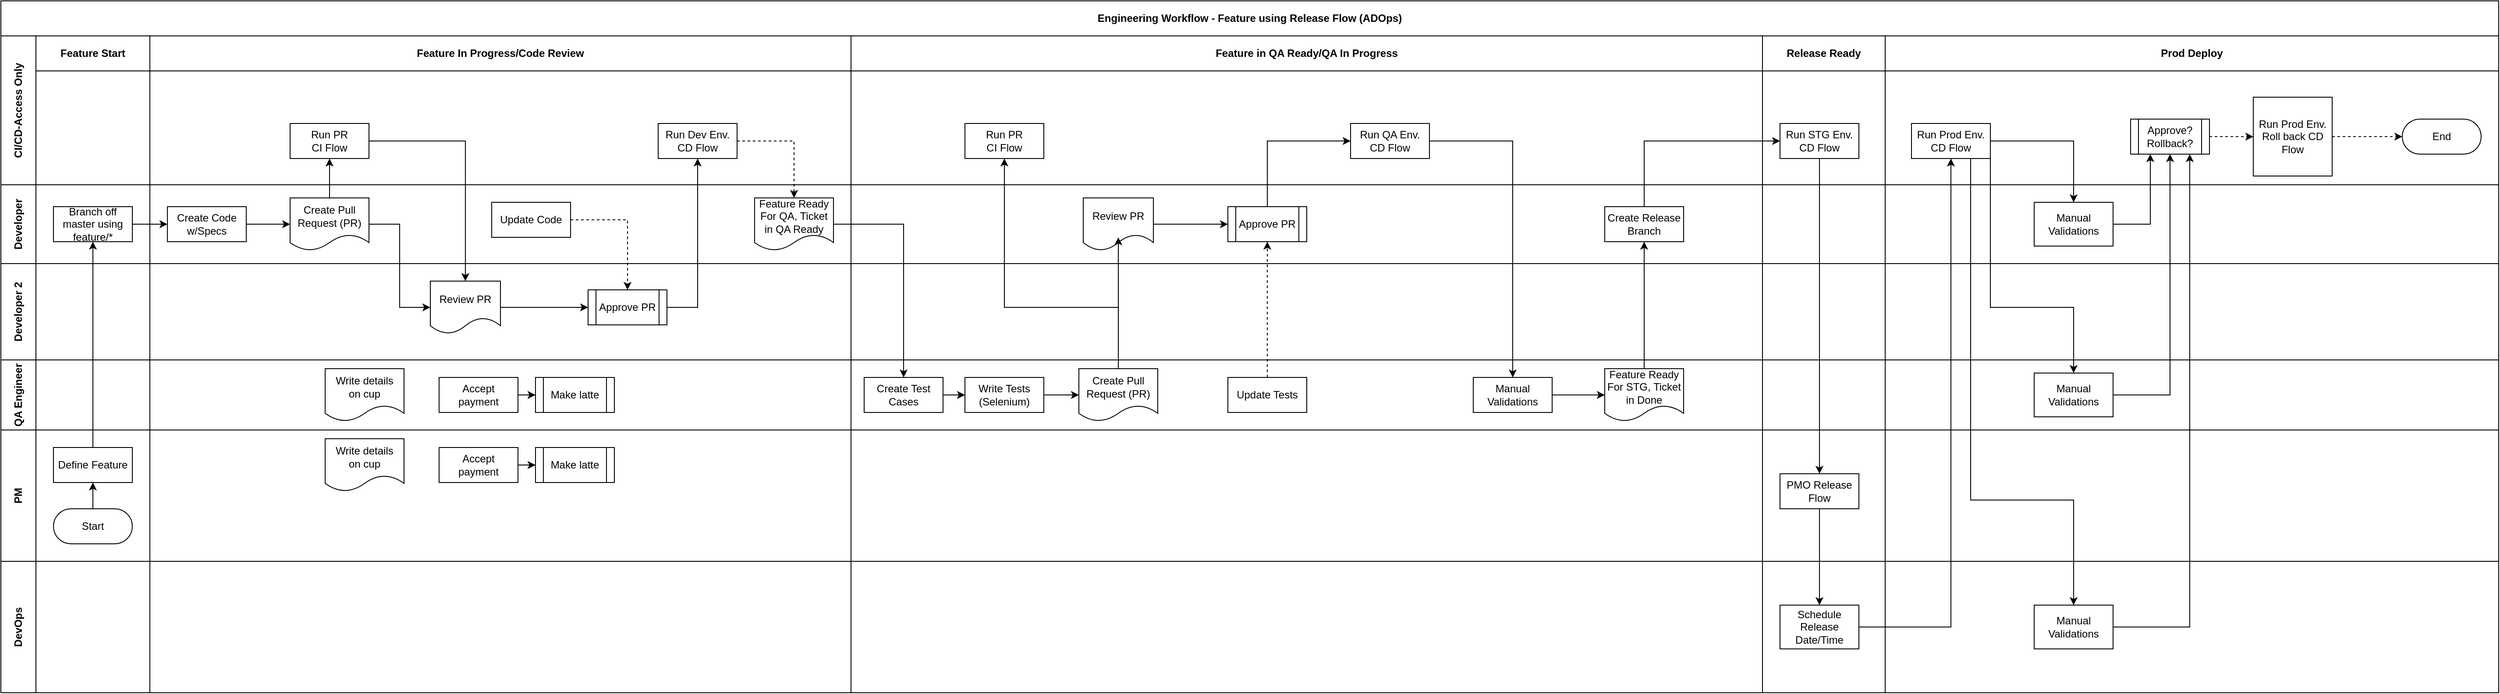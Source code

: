 <mxfile version="14.2.2" type="github">
  <diagram id="kgpKYQtTHZ0yAKxKKP6v" name="Page-1">
    <mxGraphModel dx="1822" dy="834" grid="1" gridSize="10" guides="1" tooltips="1" connect="1" arrows="1" fold="1" page="0" pageScale="1" pageWidth="1100" pageHeight="850" math="0" shadow="0">
      <root>
        <mxCell id="0" />
        <mxCell id="1" parent="0" />
        <mxCell id="3nuBFxr9cyL0pnOWT2aG-1" value="Engineering Workflow - Feature using Release Flow (ADOps)" style="shape=table;childLayout=tableLayout;rowLines=0;columnLines=0;startSize=40;html=1;whiteSpace=wrap;collapsible=0;recursiveResize=0;expand=0;fontStyle=1" parent="1" vertex="1">
          <mxGeometry x="-140" y="60" width="2850" height="790" as="geometry" />
        </mxCell>
        <mxCell id="3nuBFxr9cyL0pnOWT2aG-2" value="" style="edgeStyle=orthogonalEdgeStyle;rounded=0;orthogonalLoop=1;jettySize=auto;html=1;" parent="3nuBFxr9cyL0pnOWT2aG-1" source="3nuBFxr9cyL0pnOWT2aG-7" target="3nuBFxr9cyL0pnOWT2aG-17" edge="1">
          <mxGeometry relative="1" as="geometry" />
        </mxCell>
        <mxCell id="3nuBFxr9cyL0pnOWT2aG-3" value="CI/CD-Access Only" style="swimlane;horizontal=0;points=[[0,0.5],[1,0.5]];portConstraint=eastwest;startSize=40;html=1;whiteSpace=wrap;collapsible=0;recursiveResize=0;expand=0;" parent="3nuBFxr9cyL0pnOWT2aG-1" vertex="1">
          <mxGeometry y="40" width="2850" height="170" as="geometry" />
        </mxCell>
        <mxCell id="3nuBFxr9cyL0pnOWT2aG-4" value="Feature Start" style="swimlane;connectable=0;startSize=40;html=1;whiteSpace=wrap;collapsible=0;recursiveResize=0;expand=0;" parent="3nuBFxr9cyL0pnOWT2aG-3" vertex="1">
          <mxGeometry x="40" width="130" height="170" as="geometry" />
        </mxCell>
        <mxCell id="3nuBFxr9cyL0pnOWT2aG-8" value="Feature In Progress/Code Review" style="swimlane;connectable=0;startSize=40;html=1;whiteSpace=wrap;collapsible=0;recursiveResize=0;expand=0;" parent="3nuBFxr9cyL0pnOWT2aG-3" vertex="1">
          <mxGeometry x="170" width="800" height="170" as="geometry" />
        </mxCell>
        <mxCell id="3nuBFxr9cyL0pnOWT2aG-10" value="Run PR&lt;br&gt;CI Flow" style="rounded=0;whiteSpace=wrap;html=1;" parent="3nuBFxr9cyL0pnOWT2aG-8" vertex="1">
          <mxGeometry x="160" y="100" width="90" height="40" as="geometry" />
        </mxCell>
        <mxCell id="cpO45eYIbNJ76o1VQ8K9-133" value="Run Dev Env.&lt;br&gt;CD Flow" style="rounded=0;whiteSpace=wrap;html=1;" parent="3nuBFxr9cyL0pnOWT2aG-8" vertex="1">
          <mxGeometry x="580" y="100" width="90" height="40" as="geometry" />
        </mxCell>
        <mxCell id="cpO45eYIbNJ76o1VQ8K9-141" value="Feature in QA Ready/QA In Progress" style="swimlane;connectable=0;startSize=40;html=1;whiteSpace=wrap;collapsible=0;recursiveResize=0;expand=0;" parent="3nuBFxr9cyL0pnOWT2aG-3" vertex="1">
          <mxGeometry x="970" width="1040" height="170" as="geometry" />
        </mxCell>
        <mxCell id="cpO45eYIbNJ76o1VQ8K9-155" value="Run PR&lt;br&gt;CI Flow" style="rounded=0;whiteSpace=wrap;html=1;" parent="cpO45eYIbNJ76o1VQ8K9-141" vertex="1">
          <mxGeometry x="130" y="100" width="90" height="40" as="geometry" />
        </mxCell>
        <mxCell id="cpO45eYIbNJ76o1VQ8K9-242" value="Run QA Env.&lt;br&gt;CD Flow" style="rounded=0;whiteSpace=wrap;html=1;" parent="cpO45eYIbNJ76o1VQ8K9-141" vertex="1">
          <mxGeometry x="570" y="100" width="90" height="40" as="geometry" />
        </mxCell>
        <mxCell id="3nuBFxr9cyL0pnOWT2aG-11" value="Release Ready" style="swimlane;connectable=0;startSize=40;html=1;whiteSpace=wrap;collapsible=0;recursiveResize=0;expand=0;" parent="3nuBFxr9cyL0pnOWT2aG-3" vertex="1">
          <mxGeometry x="2010" width="140" height="170" as="geometry" />
        </mxCell>
        <mxCell id="3nuBFxr9cyL0pnOWT2aG-13" value="Run STG Env.&lt;br&gt;CD Flow" style="rounded=0;whiteSpace=wrap;html=1;" parent="3nuBFxr9cyL0pnOWT2aG-11" vertex="1">
          <mxGeometry x="20" y="100" width="90" height="40" as="geometry" />
        </mxCell>
        <mxCell id="cpO45eYIbNJ76o1VQ8K9-251" value="Prod Deploy" style="swimlane;connectable=0;startSize=40;html=1;whiteSpace=wrap;collapsible=0;recursiveResize=0;expand=0;" parent="3nuBFxr9cyL0pnOWT2aG-3" vertex="1">
          <mxGeometry x="2150" width="700" height="170" as="geometry" />
        </mxCell>
        <mxCell id="cpO45eYIbNJ76o1VQ8K9-262" value="Run Prod Env.&lt;br&gt;CD Flow" style="rounded=0;whiteSpace=wrap;html=1;" parent="cpO45eYIbNJ76o1VQ8K9-251" vertex="1">
          <mxGeometry x="30" y="100" width="90" height="40" as="geometry" />
        </mxCell>
        <mxCell id="cpO45eYIbNJ76o1VQ8K9-278" style="edgeStyle=orthogonalEdgeStyle;rounded=0;orthogonalLoop=1;jettySize=auto;html=1;exitX=1;exitY=0.5;exitDx=0;exitDy=0;entryX=0;entryY=0.5;entryDx=0;entryDy=0;dashed=1;" parent="cpO45eYIbNJ76o1VQ8K9-251" source="cpO45eYIbNJ76o1VQ8K9-273" target="cpO45eYIbNJ76o1VQ8K9-277" edge="1">
          <mxGeometry relative="1" as="geometry" />
        </mxCell>
        <mxCell id="cpO45eYIbNJ76o1VQ8K9-273" value="Approve?&lt;br&gt;Rollback?" style="shape=process;whiteSpace=wrap;html=1;backgroundOutline=1;" parent="cpO45eYIbNJ76o1VQ8K9-251" vertex="1">
          <mxGeometry x="280" y="95" width="90" height="40" as="geometry" />
        </mxCell>
        <mxCell id="cpO45eYIbNJ76o1VQ8K9-277" value="Run Prod Env.&lt;br&gt;Roll back CD Flow" style="rounded=0;whiteSpace=wrap;html=1;" parent="cpO45eYIbNJ76o1VQ8K9-251" vertex="1">
          <mxGeometry x="420" y="70" width="90" height="90" as="geometry" />
        </mxCell>
        <mxCell id="3nuBFxr9cyL0pnOWT2aG-15" value="Developer" style="swimlane;horizontal=0;points=[[0,0.5],[1,0.5]];portConstraint=eastwest;startSize=40;html=1;whiteSpace=wrap;collapsible=0;recursiveResize=0;expand=0;" parent="3nuBFxr9cyL0pnOWT2aG-1" vertex="1">
          <mxGeometry y="210" width="2850" height="90" as="geometry" />
        </mxCell>
        <mxCell id="3nuBFxr9cyL0pnOWT2aG-16" value="" style="swimlane;connectable=0;startSize=0;html=1;whiteSpace=wrap;collapsible=0;recursiveResize=0;expand=0;" parent="3nuBFxr9cyL0pnOWT2aG-15" vertex="1">
          <mxGeometry x="40" width="130" height="90" as="geometry" />
        </mxCell>
        <mxCell id="3nuBFxr9cyL0pnOWT2aG-17" value="Branch off master using feature/*" style="rounded=0;whiteSpace=wrap;html=1;" parent="3nuBFxr9cyL0pnOWT2aG-16" vertex="1">
          <mxGeometry x="20" y="25" width="90" height="40" as="geometry" />
        </mxCell>
        <mxCell id="3nuBFxr9cyL0pnOWT2aG-18" value="" style="swimlane;connectable=0;startSize=0;html=1;whiteSpace=wrap;collapsible=0;recursiveResize=0;expand=0;" parent="3nuBFxr9cyL0pnOWT2aG-15" vertex="1">
          <mxGeometry x="170" width="800" height="90" as="geometry" />
        </mxCell>
        <mxCell id="cpO45eYIbNJ76o1VQ8K9-151" style="edgeStyle=orthogonalEdgeStyle;rounded=0;orthogonalLoop=1;jettySize=auto;html=1;exitX=1;exitY=0.5;exitDx=0;exitDy=0;entryX=0;entryY=0.5;entryDx=0;entryDy=0;" parent="3nuBFxr9cyL0pnOWT2aG-18" source="3nuBFxr9cyL0pnOWT2aG-9" target="cpO45eYIbNJ76o1VQ8K9-7" edge="1">
          <mxGeometry relative="1" as="geometry" />
        </mxCell>
        <mxCell id="3nuBFxr9cyL0pnOWT2aG-9" value="Create Code&lt;br&gt;w/Specs" style="rounded=0;whiteSpace=wrap;html=1;" parent="3nuBFxr9cyL0pnOWT2aG-18" vertex="1">
          <mxGeometry x="20" y="25" width="90" height="40" as="geometry" />
        </mxCell>
        <mxCell id="cpO45eYIbNJ76o1VQ8K9-7" value="Create Pull Request (PR)" style="shape=document;whiteSpace=wrap;html=1;boundedLbl=1;" parent="3nuBFxr9cyL0pnOWT2aG-18" vertex="1">
          <mxGeometry x="160" y="15" width="90" height="60" as="geometry" />
        </mxCell>
        <mxCell id="cpO45eYIbNJ76o1VQ8K9-130" value="Update Code" style="rounded=0;whiteSpace=wrap;html=1;" parent="3nuBFxr9cyL0pnOWT2aG-18" vertex="1">
          <mxGeometry x="390" y="20" width="90" height="40" as="geometry" />
        </mxCell>
        <mxCell id="cpO45eYIbNJ76o1VQ8K9-146" value="Feature Ready For QA, Ticket in QA Ready" style="shape=document;whiteSpace=wrap;html=1;boundedLbl=1;" parent="3nuBFxr9cyL0pnOWT2aG-18" vertex="1">
          <mxGeometry x="690" y="15" width="90" height="60" as="geometry" />
        </mxCell>
        <mxCell id="cpO45eYIbNJ76o1VQ8K9-142" style="swimlane;connectable=0;startSize=0;html=1;whiteSpace=wrap;collapsible=0;recursiveResize=0;expand=0;" parent="3nuBFxr9cyL0pnOWT2aG-15" vertex="1">
          <mxGeometry x="970" width="1040" height="90" as="geometry" />
        </mxCell>
        <mxCell id="cpO45eYIbNJ76o1VQ8K9-156" value="Review PR" style="shape=document;whiteSpace=wrap;html=1;boundedLbl=1;" parent="cpO45eYIbNJ76o1VQ8K9-142" vertex="1">
          <mxGeometry x="265" y="15" width="80" height="60" as="geometry" />
        </mxCell>
        <mxCell id="cpO45eYIbNJ76o1VQ8K9-163" value="Approve PR" style="shape=process;whiteSpace=wrap;html=1;backgroundOutline=1;" parent="cpO45eYIbNJ76o1VQ8K9-142" vertex="1">
          <mxGeometry x="430" y="25" width="90" height="40" as="geometry" />
        </mxCell>
        <mxCell id="cpO45eYIbNJ76o1VQ8K9-162" style="edgeStyle=orthogonalEdgeStyle;rounded=0;orthogonalLoop=1;jettySize=auto;html=1;exitX=1;exitY=0.5;exitDx=0;exitDy=0;entryX=0;entryY=0.5;entryDx=0;entryDy=0;" parent="cpO45eYIbNJ76o1VQ8K9-142" source="cpO45eYIbNJ76o1VQ8K9-156" target="cpO45eYIbNJ76o1VQ8K9-163" edge="1">
          <mxGeometry relative="1" as="geometry">
            <mxPoint x="440" y="135" as="sourcePoint" />
          </mxGeometry>
        </mxCell>
        <mxCell id="cpO45eYIbNJ76o1VQ8K9-249" value="Create Release Branch" style="rounded=0;whiteSpace=wrap;html=1;" parent="cpO45eYIbNJ76o1VQ8K9-142" vertex="1">
          <mxGeometry x="860" y="25" width="90" height="40" as="geometry" />
        </mxCell>
        <mxCell id="3nuBFxr9cyL0pnOWT2aG-23" value="" style="swimlane;connectable=0;startSize=0;html=1;whiteSpace=wrap;collapsible=0;recursiveResize=0;expand=0;" parent="3nuBFxr9cyL0pnOWT2aG-15" vertex="1">
          <mxGeometry x="2010" width="140" height="90" as="geometry" />
        </mxCell>
        <mxCell id="cpO45eYIbNJ76o1VQ8K9-252" style="swimlane;connectable=0;startSize=0;html=1;whiteSpace=wrap;collapsible=0;recursiveResize=0;expand=0;" parent="3nuBFxr9cyL0pnOWT2aG-15" vertex="1">
          <mxGeometry x="2150" width="700" height="90" as="geometry" />
        </mxCell>
        <mxCell id="cpO45eYIbNJ76o1VQ8K9-268" value="Manual Validations" style="rounded=0;whiteSpace=wrap;html=1;" parent="cpO45eYIbNJ76o1VQ8K9-252" vertex="1">
          <mxGeometry x="170" y="20" width="90" height="50" as="geometry" />
        </mxCell>
        <mxCell id="cpO45eYIbNJ76o1VQ8K9-150" style="edgeStyle=orthogonalEdgeStyle;rounded=0;orthogonalLoop=1;jettySize=auto;html=1;exitX=1;exitY=0.5;exitDx=0;exitDy=0;entryX=0;entryY=0.5;entryDx=0;entryDy=0;" parent="3nuBFxr9cyL0pnOWT2aG-15" source="3nuBFxr9cyL0pnOWT2aG-17" target="3nuBFxr9cyL0pnOWT2aG-9" edge="1">
          <mxGeometry relative="1" as="geometry" />
        </mxCell>
        <mxCell id="3nuBFxr9cyL0pnOWT2aG-27" value="" style="edgeStyle=orthogonalEdgeStyle;rounded=0;orthogonalLoop=1;jettySize=auto;html=1;entryX=0.5;entryY=0;entryDx=0;entryDy=0;" parent="3nuBFxr9cyL0pnOWT2aG-1" source="3nuBFxr9cyL0pnOWT2aG-10" target="3nuBFxr9cyL0pnOWT2aG-21" edge="1">
          <mxGeometry relative="1" as="geometry" />
        </mxCell>
        <mxCell id="cpO45eYIbNJ76o1VQ8K9-1" value="Developer 2" style="swimlane;horizontal=0;points=[[0,0.5],[1,0.5]];portConstraint=eastwest;startSize=40;html=1;whiteSpace=wrap;collapsible=0;recursiveResize=0;expand=0;" parent="3nuBFxr9cyL0pnOWT2aG-1" vertex="1">
          <mxGeometry y="300" width="2850" height="110" as="geometry" />
        </mxCell>
        <mxCell id="cpO45eYIbNJ76o1VQ8K9-2" value="" style="swimlane;connectable=0;startSize=0;html=1;whiteSpace=wrap;collapsible=0;recursiveResize=0;expand=0;" parent="cpO45eYIbNJ76o1VQ8K9-1" vertex="1">
          <mxGeometry x="40" width="130" height="110" as="geometry" />
        </mxCell>
        <mxCell id="cpO45eYIbNJ76o1VQ8K9-4" value="" style="swimlane;connectable=0;startSize=0;html=1;whiteSpace=wrap;collapsible=0;recursiveResize=0;expand=0;" parent="cpO45eYIbNJ76o1VQ8K9-1" vertex="1">
          <mxGeometry x="170" width="800" height="110" as="geometry" />
        </mxCell>
        <mxCell id="cpO45eYIbNJ76o1VQ8K9-5" value="" style="edgeStyle=orthogonalEdgeStyle;rounded=0;orthogonalLoop=1;jettySize=auto;html=1;" parent="cpO45eYIbNJ76o1VQ8K9-4" edge="1">
          <mxGeometry relative="1" as="geometry">
            <mxPoint x="420" y="40" as="sourcePoint" />
          </mxGeometry>
        </mxCell>
        <mxCell id="cpO45eYIbNJ76o1VQ8K9-131" style="edgeStyle=orthogonalEdgeStyle;rounded=0;orthogonalLoop=1;jettySize=auto;html=1;exitX=1;exitY=0.5;exitDx=0;exitDy=0;entryX=0;entryY=0.5;entryDx=0;entryDy=0;" parent="cpO45eYIbNJ76o1VQ8K9-4" source="3nuBFxr9cyL0pnOWT2aG-21" target="3nuBFxr9cyL0pnOWT2aG-22" edge="1">
          <mxGeometry relative="1" as="geometry" />
        </mxCell>
        <mxCell id="3nuBFxr9cyL0pnOWT2aG-21" value="Review PR" style="shape=document;whiteSpace=wrap;html=1;boundedLbl=1;" parent="cpO45eYIbNJ76o1VQ8K9-4" vertex="1">
          <mxGeometry x="320" y="20" width="80" height="60" as="geometry" />
        </mxCell>
        <mxCell id="3nuBFxr9cyL0pnOWT2aG-22" value="Approve PR" style="shape=process;whiteSpace=wrap;html=1;backgroundOutline=1;" parent="cpO45eYIbNJ76o1VQ8K9-4" vertex="1">
          <mxGeometry x="500" y="30" width="90" height="40" as="geometry" />
        </mxCell>
        <mxCell id="cpO45eYIbNJ76o1VQ8K9-143" style="swimlane;connectable=0;startSize=0;html=1;whiteSpace=wrap;collapsible=0;recursiveResize=0;expand=0;" parent="cpO45eYIbNJ76o1VQ8K9-1" vertex="1">
          <mxGeometry x="970" width="1040" height="110" as="geometry" />
        </mxCell>
        <mxCell id="cpO45eYIbNJ76o1VQ8K9-9" value="" style="swimlane;connectable=0;startSize=0;html=1;whiteSpace=wrap;collapsible=0;recursiveResize=0;expand=0;" parent="cpO45eYIbNJ76o1VQ8K9-1" vertex="1">
          <mxGeometry x="2010" width="140" height="110" as="geometry" />
        </mxCell>
        <mxCell id="cpO45eYIbNJ76o1VQ8K9-253" style="swimlane;connectable=0;startSize=0;html=1;whiteSpace=wrap;collapsible=0;recursiveResize=0;expand=0;" parent="cpO45eYIbNJ76o1VQ8K9-1" vertex="1">
          <mxGeometry x="2150" width="700" height="110" as="geometry" />
        </mxCell>
        <mxCell id="cpO45eYIbNJ76o1VQ8K9-10" value="QA Engineer" style="swimlane;horizontal=0;points=[[0,0.5],[1,0.5]];portConstraint=eastwest;startSize=40;html=1;whiteSpace=wrap;collapsible=0;recursiveResize=0;expand=0;" parent="3nuBFxr9cyL0pnOWT2aG-1" vertex="1">
          <mxGeometry y="410" width="2850" height="80" as="geometry" />
        </mxCell>
        <mxCell id="cpO45eYIbNJ76o1VQ8K9-11" value="" style="swimlane;connectable=0;startSize=0;html=1;whiteSpace=wrap;collapsible=0;recursiveResize=0;expand=0;" parent="cpO45eYIbNJ76o1VQ8K9-10" vertex="1">
          <mxGeometry x="40" width="130" height="80" as="geometry" />
        </mxCell>
        <mxCell id="cpO45eYIbNJ76o1VQ8K9-13" value="" style="swimlane;connectable=0;startSize=0;html=1;whiteSpace=wrap;collapsible=0;recursiveResize=0;expand=0;" parent="cpO45eYIbNJ76o1VQ8K9-10" vertex="1">
          <mxGeometry x="170" width="800" height="80" as="geometry" />
        </mxCell>
        <mxCell id="cpO45eYIbNJ76o1VQ8K9-14" value="" style="edgeStyle=orthogonalEdgeStyle;rounded=0;orthogonalLoop=1;jettySize=auto;html=1;" parent="cpO45eYIbNJ76o1VQ8K9-13" source="cpO45eYIbNJ76o1VQ8K9-15" target="cpO45eYIbNJ76o1VQ8K9-17" edge="1">
          <mxGeometry relative="1" as="geometry" />
        </mxCell>
        <mxCell id="cpO45eYIbNJ76o1VQ8K9-15" value="Accept&lt;br&gt;payment" style="rounded=0;whiteSpace=wrap;html=1;" parent="cpO45eYIbNJ76o1VQ8K9-13" vertex="1">
          <mxGeometry x="330" y="20" width="90" height="40" as="geometry" />
        </mxCell>
        <mxCell id="cpO45eYIbNJ76o1VQ8K9-16" value="Write details&lt;br&gt;on cup" style="shape=document;whiteSpace=wrap;html=1;boundedLbl=1;" parent="cpO45eYIbNJ76o1VQ8K9-13" vertex="1">
          <mxGeometry x="200" y="10" width="90" height="60" as="geometry" />
        </mxCell>
        <mxCell id="cpO45eYIbNJ76o1VQ8K9-17" value="Make latte" style="shape=process;whiteSpace=wrap;html=1;backgroundOutline=1;" parent="cpO45eYIbNJ76o1VQ8K9-13" vertex="1">
          <mxGeometry x="440" y="20" width="90" height="40" as="geometry" />
        </mxCell>
        <mxCell id="cpO45eYIbNJ76o1VQ8K9-144" style="swimlane;connectable=0;startSize=0;html=1;whiteSpace=wrap;collapsible=0;recursiveResize=0;expand=0;" parent="cpO45eYIbNJ76o1VQ8K9-10" vertex="1">
          <mxGeometry x="970" width="1040" height="80" as="geometry" />
        </mxCell>
        <mxCell id="cpO45eYIbNJ76o1VQ8K9-154" style="edgeStyle=orthogonalEdgeStyle;rounded=0;orthogonalLoop=1;jettySize=auto;html=1;exitX=1;exitY=0.5;exitDx=0;exitDy=0;entryX=0;entryY=0.5;entryDx=0;entryDy=0;" parent="cpO45eYIbNJ76o1VQ8K9-144" source="cpO45eYIbNJ76o1VQ8K9-147" target="cpO45eYIbNJ76o1VQ8K9-153" edge="1">
          <mxGeometry relative="1" as="geometry" />
        </mxCell>
        <mxCell id="cpO45eYIbNJ76o1VQ8K9-147" value="Create Test Cases" style="rounded=0;whiteSpace=wrap;html=1;" parent="cpO45eYIbNJ76o1VQ8K9-144" vertex="1">
          <mxGeometry x="15" y="20" width="90" height="40" as="geometry" />
        </mxCell>
        <mxCell id="cpO45eYIbNJ76o1VQ8K9-158" style="edgeStyle=orthogonalEdgeStyle;rounded=0;orthogonalLoop=1;jettySize=auto;html=1;exitX=1;exitY=0.5;exitDx=0;exitDy=0;entryX=0;entryY=0.5;entryDx=0;entryDy=0;" parent="cpO45eYIbNJ76o1VQ8K9-144" source="cpO45eYIbNJ76o1VQ8K9-153" target="cpO45eYIbNJ76o1VQ8K9-157" edge="1">
          <mxGeometry relative="1" as="geometry" />
        </mxCell>
        <mxCell id="cpO45eYIbNJ76o1VQ8K9-153" value="Write Tests (Selenium)" style="rounded=0;whiteSpace=wrap;html=1;" parent="cpO45eYIbNJ76o1VQ8K9-144" vertex="1">
          <mxGeometry x="130" y="20" width="90" height="40" as="geometry" />
        </mxCell>
        <mxCell id="cpO45eYIbNJ76o1VQ8K9-157" value="Create Pull Request (PR)" style="shape=document;whiteSpace=wrap;html=1;boundedLbl=1;" parent="cpO45eYIbNJ76o1VQ8K9-144" vertex="1">
          <mxGeometry x="260" y="10" width="90" height="60" as="geometry" />
        </mxCell>
        <mxCell id="cpO45eYIbNJ76o1VQ8K9-161" value="Update Tests" style="rounded=0;whiteSpace=wrap;html=1;" parent="cpO45eYIbNJ76o1VQ8K9-144" vertex="1">
          <mxGeometry x="430" y="20" width="90" height="40" as="geometry" />
        </mxCell>
        <mxCell id="cpO45eYIbNJ76o1VQ8K9-247" style="edgeStyle=orthogonalEdgeStyle;rounded=0;orthogonalLoop=1;jettySize=auto;html=1;exitX=1;exitY=0.5;exitDx=0;exitDy=0;entryX=0;entryY=0.5;entryDx=0;entryDy=0;" parent="cpO45eYIbNJ76o1VQ8K9-144" source="cpO45eYIbNJ76o1VQ8K9-244" target="cpO45eYIbNJ76o1VQ8K9-246" edge="1">
          <mxGeometry relative="1" as="geometry" />
        </mxCell>
        <mxCell id="cpO45eYIbNJ76o1VQ8K9-244" value="Manual Validations" style="rounded=0;whiteSpace=wrap;html=1;" parent="cpO45eYIbNJ76o1VQ8K9-144" vertex="1">
          <mxGeometry x="710" y="20" width="90" height="40" as="geometry" />
        </mxCell>
        <mxCell id="cpO45eYIbNJ76o1VQ8K9-246" value="Feature Ready For STG, Ticket in Done" style="shape=document;whiteSpace=wrap;html=1;boundedLbl=1;" parent="cpO45eYIbNJ76o1VQ8K9-144" vertex="1">
          <mxGeometry x="860" y="10" width="90" height="60" as="geometry" />
        </mxCell>
        <mxCell id="cpO45eYIbNJ76o1VQ8K9-18" value="" style="swimlane;connectable=0;startSize=0;html=1;whiteSpace=wrap;collapsible=0;recursiveResize=0;expand=0;" parent="cpO45eYIbNJ76o1VQ8K9-10" vertex="1">
          <mxGeometry x="2010" width="140" height="80" as="geometry" />
        </mxCell>
        <mxCell id="cpO45eYIbNJ76o1VQ8K9-254" style="swimlane;connectable=0;startSize=0;html=1;whiteSpace=wrap;collapsible=0;recursiveResize=0;expand=0;" parent="cpO45eYIbNJ76o1VQ8K9-10" vertex="1">
          <mxGeometry x="2150" width="700" height="80" as="geometry" />
        </mxCell>
        <mxCell id="cpO45eYIbNJ76o1VQ8K9-269" value="Manual Validations" style="rounded=0;whiteSpace=wrap;html=1;" parent="cpO45eYIbNJ76o1VQ8K9-254" vertex="1">
          <mxGeometry x="170" y="15" width="90" height="50" as="geometry" />
        </mxCell>
        <mxCell id="cpO45eYIbNJ76o1VQ8K9-19" value="PM" style="swimlane;horizontal=0;points=[[0,0.5],[1,0.5]];portConstraint=eastwest;startSize=40;html=1;whiteSpace=wrap;collapsible=0;recursiveResize=0;expand=0;" parent="3nuBFxr9cyL0pnOWT2aG-1" vertex="1">
          <mxGeometry y="490" width="2850" height="150" as="geometry" />
        </mxCell>
        <mxCell id="cpO45eYIbNJ76o1VQ8K9-20" value="" style="swimlane;connectable=0;startSize=0;html=1;whiteSpace=wrap;collapsible=0;recursiveResize=0;expand=0;" parent="cpO45eYIbNJ76o1VQ8K9-19" vertex="1">
          <mxGeometry x="40" width="130" height="150" as="geometry" />
        </mxCell>
        <mxCell id="3nuBFxr9cyL0pnOWT2aG-6" value="Start" style="rounded=1;whiteSpace=wrap;html=1;arcSize=50;" parent="cpO45eYIbNJ76o1VQ8K9-20" vertex="1">
          <mxGeometry x="20" y="90" width="90" height="40" as="geometry" />
        </mxCell>
        <mxCell id="3nuBFxr9cyL0pnOWT2aG-7" value="Define Feature" style="rounded=0;whiteSpace=wrap;html=1;" parent="cpO45eYIbNJ76o1VQ8K9-20" vertex="1">
          <mxGeometry x="20" y="20" width="90" height="40" as="geometry" />
        </mxCell>
        <mxCell id="3nuBFxr9cyL0pnOWT2aG-5" style="edgeStyle=orthogonalEdgeStyle;rounded=0;orthogonalLoop=1;jettySize=auto;html=1;" parent="cpO45eYIbNJ76o1VQ8K9-20" source="3nuBFxr9cyL0pnOWT2aG-6" target="3nuBFxr9cyL0pnOWT2aG-7" edge="1">
          <mxGeometry relative="1" as="geometry" />
        </mxCell>
        <mxCell id="cpO45eYIbNJ76o1VQ8K9-22" value="" style="swimlane;connectable=0;startSize=0;html=1;whiteSpace=wrap;collapsible=0;recursiveResize=0;expand=0;" parent="cpO45eYIbNJ76o1VQ8K9-19" vertex="1">
          <mxGeometry x="170" width="800" height="150" as="geometry" />
        </mxCell>
        <mxCell id="cpO45eYIbNJ76o1VQ8K9-23" value="" style="edgeStyle=orthogonalEdgeStyle;rounded=0;orthogonalLoop=1;jettySize=auto;html=1;" parent="cpO45eYIbNJ76o1VQ8K9-22" source="cpO45eYIbNJ76o1VQ8K9-24" target="cpO45eYIbNJ76o1VQ8K9-26" edge="1">
          <mxGeometry relative="1" as="geometry" />
        </mxCell>
        <mxCell id="cpO45eYIbNJ76o1VQ8K9-24" value="Accept&lt;br&gt;payment" style="rounded=0;whiteSpace=wrap;html=1;" parent="cpO45eYIbNJ76o1VQ8K9-22" vertex="1">
          <mxGeometry x="330" y="20" width="90" height="40" as="geometry" />
        </mxCell>
        <mxCell id="cpO45eYIbNJ76o1VQ8K9-25" value="Write details&lt;br&gt;on cup" style="shape=document;whiteSpace=wrap;html=1;boundedLbl=1;" parent="cpO45eYIbNJ76o1VQ8K9-22" vertex="1">
          <mxGeometry x="200" y="10" width="90" height="60" as="geometry" />
        </mxCell>
        <mxCell id="cpO45eYIbNJ76o1VQ8K9-26" value="Make latte" style="shape=process;whiteSpace=wrap;html=1;backgroundOutline=1;" parent="cpO45eYIbNJ76o1VQ8K9-22" vertex="1">
          <mxGeometry x="440" y="20" width="90" height="40" as="geometry" />
        </mxCell>
        <mxCell id="cpO45eYIbNJ76o1VQ8K9-145" style="swimlane;connectable=0;startSize=0;html=1;whiteSpace=wrap;collapsible=0;recursiveResize=0;expand=0;" parent="cpO45eYIbNJ76o1VQ8K9-19" vertex="1">
          <mxGeometry x="970" width="1040" height="150" as="geometry" />
        </mxCell>
        <mxCell id="cpO45eYIbNJ76o1VQ8K9-27" value="" style="swimlane;connectable=0;startSize=0;html=1;whiteSpace=wrap;collapsible=0;recursiveResize=0;expand=0;" parent="cpO45eYIbNJ76o1VQ8K9-19" vertex="1">
          <mxGeometry x="2010" width="140" height="150" as="geometry" />
        </mxCell>
        <mxCell id="cpO45eYIbNJ76o1VQ8K9-29" value="PMO Release Flow" style="rounded=0;whiteSpace=wrap;html=1;" parent="cpO45eYIbNJ76o1VQ8K9-27" vertex="1">
          <mxGeometry x="20" y="50" width="90" height="40" as="geometry" />
        </mxCell>
        <mxCell id="cpO45eYIbNJ76o1VQ8K9-255" style="swimlane;connectable=0;startSize=0;html=1;whiteSpace=wrap;collapsible=0;recursiveResize=0;expand=0;" parent="cpO45eYIbNJ76o1VQ8K9-19" vertex="1">
          <mxGeometry x="2150" width="700" height="150" as="geometry" />
        </mxCell>
        <mxCell id="cpO45eYIbNJ76o1VQ8K9-256" value="DevOps" style="swimlane;horizontal=0;points=[[0,0.5],[1,0.5]];portConstraint=eastwest;startSize=40;html=1;whiteSpace=wrap;collapsible=0;recursiveResize=0;expand=0;" parent="3nuBFxr9cyL0pnOWT2aG-1" vertex="1">
          <mxGeometry y="640" width="2850" height="150" as="geometry" />
        </mxCell>
        <mxCell id="cpO45eYIbNJ76o1VQ8K9-257" style="swimlane;connectable=0;startSize=0;html=1;whiteSpace=wrap;collapsible=0;recursiveResize=0;expand=0;" parent="cpO45eYIbNJ76o1VQ8K9-256" vertex="1">
          <mxGeometry x="40" width="130" height="150" as="geometry" />
        </mxCell>
        <mxCell id="cpO45eYIbNJ76o1VQ8K9-258" value="" style="swimlane;connectable=0;startSize=0;html=1;whiteSpace=wrap;collapsible=0;recursiveResize=0;expand=0;" parent="cpO45eYIbNJ76o1VQ8K9-256" vertex="1">
          <mxGeometry x="170" width="800" height="150" as="geometry" />
        </mxCell>
        <mxCell id="cpO45eYIbNJ76o1VQ8K9-259" style="swimlane;connectable=0;startSize=0;html=1;whiteSpace=wrap;collapsible=0;recursiveResize=0;expand=0;" parent="cpO45eYIbNJ76o1VQ8K9-256" vertex="1">
          <mxGeometry x="970" width="1040" height="150" as="geometry" />
        </mxCell>
        <mxCell id="cpO45eYIbNJ76o1VQ8K9-260" style="swimlane;connectable=0;startSize=0;html=1;whiteSpace=wrap;collapsible=0;recursiveResize=0;expand=0;" parent="cpO45eYIbNJ76o1VQ8K9-256" vertex="1">
          <mxGeometry x="2010" width="140" height="150" as="geometry" />
        </mxCell>
        <mxCell id="cpO45eYIbNJ76o1VQ8K9-263" value="Schedule Release Date/Time" style="rounded=0;whiteSpace=wrap;html=1;" parent="cpO45eYIbNJ76o1VQ8K9-260" vertex="1">
          <mxGeometry x="20" y="50" width="90" height="50" as="geometry" />
        </mxCell>
        <mxCell id="cpO45eYIbNJ76o1VQ8K9-261" style="swimlane;connectable=0;startSize=0;html=1;whiteSpace=wrap;collapsible=0;recursiveResize=0;expand=0;" parent="cpO45eYIbNJ76o1VQ8K9-256" vertex="1">
          <mxGeometry x="2150" width="700" height="150" as="geometry" />
        </mxCell>
        <mxCell id="cpO45eYIbNJ76o1VQ8K9-267" value="Manual Validations" style="rounded=0;whiteSpace=wrap;html=1;" parent="cpO45eYIbNJ76o1VQ8K9-261" vertex="1">
          <mxGeometry x="170" y="50" width="90" height="50" as="geometry" />
        </mxCell>
        <mxCell id="cpO45eYIbNJ76o1VQ8K9-72" style="edgeStyle=orthogonalEdgeStyle;rounded=0;orthogonalLoop=1;jettySize=auto;html=1;exitX=0.5;exitY=0;exitDx=0;exitDy=0;entryX=0.5;entryY=1;entryDx=0;entryDy=0;" parent="3nuBFxr9cyL0pnOWT2aG-1" source="cpO45eYIbNJ76o1VQ8K9-7" target="3nuBFxr9cyL0pnOWT2aG-10" edge="1">
          <mxGeometry relative="1" as="geometry" />
        </mxCell>
        <mxCell id="cpO45eYIbNJ76o1VQ8K9-75" style="edgeStyle=orthogonalEdgeStyle;rounded=0;orthogonalLoop=1;jettySize=auto;html=1;exitX=1;exitY=0.5;exitDx=0;exitDy=0;entryX=0;entryY=0.5;entryDx=0;entryDy=0;" parent="3nuBFxr9cyL0pnOWT2aG-1" source="cpO45eYIbNJ76o1VQ8K9-7" target="3nuBFxr9cyL0pnOWT2aG-21" edge="1">
          <mxGeometry relative="1" as="geometry" />
        </mxCell>
        <mxCell id="cpO45eYIbNJ76o1VQ8K9-132" style="edgeStyle=orthogonalEdgeStyle;rounded=0;orthogonalLoop=1;jettySize=auto;html=1;exitX=1;exitY=0.5;exitDx=0;exitDy=0;entryX=0.5;entryY=0;entryDx=0;entryDy=0;dashed=1;" parent="3nuBFxr9cyL0pnOWT2aG-1" source="cpO45eYIbNJ76o1VQ8K9-130" target="3nuBFxr9cyL0pnOWT2aG-22" edge="1">
          <mxGeometry relative="1" as="geometry" />
        </mxCell>
        <mxCell id="cpO45eYIbNJ76o1VQ8K9-135" style="edgeStyle=orthogonalEdgeStyle;rounded=0;orthogonalLoop=1;jettySize=auto;html=1;exitX=1;exitY=0.5;exitDx=0;exitDy=0;entryX=0.5;entryY=1;entryDx=0;entryDy=0;" parent="3nuBFxr9cyL0pnOWT2aG-1" source="3nuBFxr9cyL0pnOWT2aG-22" target="cpO45eYIbNJ76o1VQ8K9-133" edge="1">
          <mxGeometry relative="1" as="geometry" />
        </mxCell>
        <mxCell id="cpO45eYIbNJ76o1VQ8K9-149" style="edgeStyle=orthogonalEdgeStyle;rounded=0;orthogonalLoop=1;jettySize=auto;html=1;exitX=1;exitY=0.5;exitDx=0;exitDy=0;entryX=0.5;entryY=0;entryDx=0;entryDy=0;dashed=1;" parent="3nuBFxr9cyL0pnOWT2aG-1" source="cpO45eYIbNJ76o1VQ8K9-133" target="cpO45eYIbNJ76o1VQ8K9-146" edge="1">
          <mxGeometry relative="1" as="geometry" />
        </mxCell>
        <mxCell id="cpO45eYIbNJ76o1VQ8K9-152" style="edgeStyle=orthogonalEdgeStyle;rounded=0;orthogonalLoop=1;jettySize=auto;html=1;exitX=1;exitY=0.5;exitDx=0;exitDy=0;entryX=0.5;entryY=0;entryDx=0;entryDy=0;" parent="3nuBFxr9cyL0pnOWT2aG-1" source="cpO45eYIbNJ76o1VQ8K9-146" target="cpO45eYIbNJ76o1VQ8K9-147" edge="1">
          <mxGeometry relative="1" as="geometry" />
        </mxCell>
        <mxCell id="cpO45eYIbNJ76o1VQ8K9-159" style="edgeStyle=orthogonalEdgeStyle;rounded=0;orthogonalLoop=1;jettySize=auto;html=1;exitX=0.5;exitY=0;exitDx=0;exitDy=0;entryX=0.5;entryY=0.75;entryDx=0;entryDy=0;entryPerimeter=0;" parent="3nuBFxr9cyL0pnOWT2aG-1" source="cpO45eYIbNJ76o1VQ8K9-157" target="cpO45eYIbNJ76o1VQ8K9-156" edge="1">
          <mxGeometry relative="1" as="geometry" />
        </mxCell>
        <mxCell id="cpO45eYIbNJ76o1VQ8K9-160" style="edgeStyle=orthogonalEdgeStyle;rounded=0;orthogonalLoop=1;jettySize=auto;html=1;exitX=0.5;exitY=0;exitDx=0;exitDy=0;entryX=0.5;entryY=1;entryDx=0;entryDy=0;" parent="3nuBFxr9cyL0pnOWT2aG-1" source="cpO45eYIbNJ76o1VQ8K9-157" target="cpO45eYIbNJ76o1VQ8K9-155" edge="1">
          <mxGeometry relative="1" as="geometry">
            <Array as="points">
              <mxPoint x="1275" y="350" />
              <mxPoint x="1145" y="350" />
            </Array>
          </mxGeometry>
        </mxCell>
        <mxCell id="cpO45eYIbNJ76o1VQ8K9-164" style="edgeStyle=orthogonalEdgeStyle;rounded=0;orthogonalLoop=1;jettySize=auto;html=1;exitX=0.5;exitY=0;exitDx=0;exitDy=0;entryX=0.5;entryY=1;entryDx=0;entryDy=0;dashed=1;" parent="3nuBFxr9cyL0pnOWT2aG-1" source="cpO45eYIbNJ76o1VQ8K9-161" target="cpO45eYIbNJ76o1VQ8K9-163" edge="1">
          <mxGeometry relative="1" as="geometry" />
        </mxCell>
        <mxCell id="cpO45eYIbNJ76o1VQ8K9-243" style="edgeStyle=orthogonalEdgeStyle;rounded=0;orthogonalLoop=1;jettySize=auto;html=1;exitX=0.5;exitY=0;exitDx=0;exitDy=0;entryX=0;entryY=0.5;entryDx=0;entryDy=0;" parent="3nuBFxr9cyL0pnOWT2aG-1" source="cpO45eYIbNJ76o1VQ8K9-163" target="cpO45eYIbNJ76o1VQ8K9-242" edge="1">
          <mxGeometry relative="1" as="geometry" />
        </mxCell>
        <mxCell id="3nuBFxr9cyL0pnOWT2aG-12" style="edgeStyle=orthogonalEdgeStyle;rounded=0;orthogonalLoop=1;jettySize=auto;html=1;entryX=0.5;entryY=0;entryDx=0;entryDy=0;" parent="3nuBFxr9cyL0pnOWT2aG-1" source="3nuBFxr9cyL0pnOWT2aG-13" target="cpO45eYIbNJ76o1VQ8K9-29" edge="1">
          <mxGeometry relative="1" as="geometry">
            <mxPoint x="2075" y="430" as="targetPoint" />
          </mxGeometry>
        </mxCell>
        <mxCell id="cpO45eYIbNJ76o1VQ8K9-245" style="edgeStyle=orthogonalEdgeStyle;rounded=0;orthogonalLoop=1;jettySize=auto;html=1;exitX=1;exitY=0.5;exitDx=0;exitDy=0;" parent="3nuBFxr9cyL0pnOWT2aG-1" source="cpO45eYIbNJ76o1VQ8K9-242" target="cpO45eYIbNJ76o1VQ8K9-244" edge="1">
          <mxGeometry relative="1" as="geometry" />
        </mxCell>
        <mxCell id="cpO45eYIbNJ76o1VQ8K9-248" style="edgeStyle=orthogonalEdgeStyle;rounded=0;orthogonalLoop=1;jettySize=auto;html=1;exitX=0.5;exitY=0;exitDx=0;exitDy=0;entryX=0.5;entryY=1;entryDx=0;entryDy=0;" parent="3nuBFxr9cyL0pnOWT2aG-1" source="cpO45eYIbNJ76o1VQ8K9-246" target="cpO45eYIbNJ76o1VQ8K9-249" edge="1">
          <mxGeometry relative="1" as="geometry" />
        </mxCell>
        <mxCell id="cpO45eYIbNJ76o1VQ8K9-250" style="edgeStyle=orthogonalEdgeStyle;rounded=0;orthogonalLoop=1;jettySize=auto;html=1;exitX=0.5;exitY=0;exitDx=0;exitDy=0;entryX=0;entryY=0.5;entryDx=0;entryDy=0;" parent="3nuBFxr9cyL0pnOWT2aG-1" source="cpO45eYIbNJ76o1VQ8K9-249" target="3nuBFxr9cyL0pnOWT2aG-13" edge="1">
          <mxGeometry relative="1" as="geometry" />
        </mxCell>
        <mxCell id="cpO45eYIbNJ76o1VQ8K9-28" style="edgeStyle=orthogonalEdgeStyle;rounded=0;orthogonalLoop=1;jettySize=auto;html=1;entryX=0.5;entryY=0;entryDx=0;entryDy=0;" parent="3nuBFxr9cyL0pnOWT2aG-1" source="cpO45eYIbNJ76o1VQ8K9-29" target="cpO45eYIbNJ76o1VQ8K9-263" edge="1">
          <mxGeometry relative="1" as="geometry">
            <mxPoint x="2075" y="570" as="targetPoint" />
          </mxGeometry>
        </mxCell>
        <mxCell id="cpO45eYIbNJ76o1VQ8K9-264" style="edgeStyle=orthogonalEdgeStyle;rounded=0;orthogonalLoop=1;jettySize=auto;html=1;exitX=1;exitY=0.5;exitDx=0;exitDy=0;entryX=0.5;entryY=1;entryDx=0;entryDy=0;" parent="3nuBFxr9cyL0pnOWT2aG-1" source="cpO45eYIbNJ76o1VQ8K9-263" target="cpO45eYIbNJ76o1VQ8K9-262" edge="1">
          <mxGeometry relative="1" as="geometry" />
        </mxCell>
        <mxCell id="cpO45eYIbNJ76o1VQ8K9-270" style="edgeStyle=orthogonalEdgeStyle;rounded=0;orthogonalLoop=1;jettySize=auto;html=1;exitX=1;exitY=0.5;exitDx=0;exitDy=0;entryX=0.5;entryY=0;entryDx=0;entryDy=0;" parent="3nuBFxr9cyL0pnOWT2aG-1" source="cpO45eYIbNJ76o1VQ8K9-262" target="cpO45eYIbNJ76o1VQ8K9-268" edge="1">
          <mxGeometry relative="1" as="geometry" />
        </mxCell>
        <mxCell id="cpO45eYIbNJ76o1VQ8K9-271" style="edgeStyle=orthogonalEdgeStyle;rounded=0;orthogonalLoop=1;jettySize=auto;html=1;exitX=1;exitY=1;exitDx=0;exitDy=0;entryX=0.5;entryY=0;entryDx=0;entryDy=0;" parent="3nuBFxr9cyL0pnOWT2aG-1" source="cpO45eYIbNJ76o1VQ8K9-262" target="cpO45eYIbNJ76o1VQ8K9-269" edge="1">
          <mxGeometry relative="1" as="geometry">
            <Array as="points">
              <mxPoint x="2270" y="350" />
              <mxPoint x="2365" y="350" />
            </Array>
          </mxGeometry>
        </mxCell>
        <mxCell id="cpO45eYIbNJ76o1VQ8K9-272" style="edgeStyle=orthogonalEdgeStyle;rounded=0;orthogonalLoop=1;jettySize=auto;html=1;exitX=0.75;exitY=1;exitDx=0;exitDy=0;entryX=0.5;entryY=0;entryDx=0;entryDy=0;" parent="3nuBFxr9cyL0pnOWT2aG-1" source="cpO45eYIbNJ76o1VQ8K9-262" target="cpO45eYIbNJ76o1VQ8K9-267" edge="1">
          <mxGeometry relative="1" as="geometry">
            <Array as="points">
              <mxPoint x="2248" y="570" />
              <mxPoint x="2365" y="570" />
            </Array>
          </mxGeometry>
        </mxCell>
        <mxCell id="cpO45eYIbNJ76o1VQ8K9-274" style="edgeStyle=orthogonalEdgeStyle;rounded=0;orthogonalLoop=1;jettySize=auto;html=1;exitX=1;exitY=0.5;exitDx=0;exitDy=0;entryX=0.75;entryY=1;entryDx=0;entryDy=0;" parent="3nuBFxr9cyL0pnOWT2aG-1" source="cpO45eYIbNJ76o1VQ8K9-267" target="cpO45eYIbNJ76o1VQ8K9-273" edge="1">
          <mxGeometry relative="1" as="geometry" />
        </mxCell>
        <mxCell id="cpO45eYIbNJ76o1VQ8K9-275" style="edgeStyle=orthogonalEdgeStyle;rounded=0;orthogonalLoop=1;jettySize=auto;html=1;exitX=1;exitY=0.5;exitDx=0;exitDy=0;entryX=0.5;entryY=1;entryDx=0;entryDy=0;" parent="3nuBFxr9cyL0pnOWT2aG-1" source="cpO45eYIbNJ76o1VQ8K9-269" target="cpO45eYIbNJ76o1VQ8K9-273" edge="1">
          <mxGeometry relative="1" as="geometry" />
        </mxCell>
        <mxCell id="cpO45eYIbNJ76o1VQ8K9-276" style="edgeStyle=orthogonalEdgeStyle;rounded=0;orthogonalLoop=1;jettySize=auto;html=1;exitX=1;exitY=0.5;exitDx=0;exitDy=0;entryX=0.25;entryY=1;entryDx=0;entryDy=0;" parent="3nuBFxr9cyL0pnOWT2aG-1" source="cpO45eYIbNJ76o1VQ8K9-268" target="cpO45eYIbNJ76o1VQ8K9-273" edge="1">
          <mxGeometry relative="1" as="geometry" />
        </mxCell>
        <mxCell id="cpO45eYIbNJ76o1VQ8K9-74" value="" style="edgeStyle=orthogonalEdgeStyle;rounded=0;orthogonalLoop=1;jettySize=auto;html=1;" parent="1" edge="1">
          <mxGeometry relative="1" as="geometry">
            <mxPoint x="530" y="400" as="targetPoint" />
          </mxGeometry>
        </mxCell>
        <mxCell id="cpO45eYIbNJ76o1VQ8K9-280" value="End" style="rounded=1;whiteSpace=wrap;html=1;arcSize=50;" parent="1" vertex="1">
          <mxGeometry x="2600" y="195" width="90" height="40" as="geometry" />
        </mxCell>
        <mxCell id="cpO45eYIbNJ76o1VQ8K9-281" style="edgeStyle=orthogonalEdgeStyle;rounded=0;orthogonalLoop=1;jettySize=auto;html=1;exitX=1;exitY=0.5;exitDx=0;exitDy=0;entryX=0;entryY=0.5;entryDx=0;entryDy=0;dashed=1;" parent="1" source="cpO45eYIbNJ76o1VQ8K9-277" target="cpO45eYIbNJ76o1VQ8K9-280" edge="1">
          <mxGeometry relative="1" as="geometry" />
        </mxCell>
      </root>
    </mxGraphModel>
  </diagram>
</mxfile>
